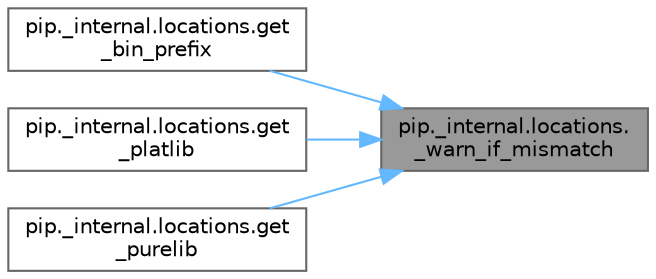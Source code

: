 digraph "pip._internal.locations._warn_if_mismatch"
{
 // LATEX_PDF_SIZE
  bgcolor="transparent";
  edge [fontname=Helvetica,fontsize=10,labelfontname=Helvetica,labelfontsize=10];
  node [fontname=Helvetica,fontsize=10,shape=box,height=0.2,width=0.4];
  rankdir="RL";
  Node1 [id="Node000001",label="pip._internal.locations.\l_warn_if_mismatch",height=0.2,width=0.4,color="gray40", fillcolor="grey60", style="filled", fontcolor="black",tooltip=" "];
  Node1 -> Node2 [id="edge1_Node000001_Node000002",dir="back",color="steelblue1",style="solid",tooltip=" "];
  Node2 [id="Node000002",label="pip._internal.locations.get\l_bin_prefix",height=0.2,width=0.4,color="grey40", fillcolor="white", style="filled",URL="$namespacepip_1_1__internal_1_1locations.html#a6bf2dec7bf3d1cd6c8838d9d4b81891b",tooltip=" "];
  Node1 -> Node3 [id="edge2_Node000001_Node000003",dir="back",color="steelblue1",style="solid",tooltip=" "];
  Node3 [id="Node000003",label="pip._internal.locations.get\l_platlib",height=0.2,width=0.4,color="grey40", fillcolor="white", style="filled",URL="$namespacepip_1_1__internal_1_1locations.html#a20b8d77b539d8eb578b94ccdd211cd1e",tooltip=" "];
  Node1 -> Node4 [id="edge3_Node000001_Node000004",dir="back",color="steelblue1",style="solid",tooltip=" "];
  Node4 [id="Node000004",label="pip._internal.locations.get\l_purelib",height=0.2,width=0.4,color="grey40", fillcolor="white", style="filled",URL="$namespacepip_1_1__internal_1_1locations.html#a5869a68055ce4f9ad54a9c28716ebfd4",tooltip=" "];
}
